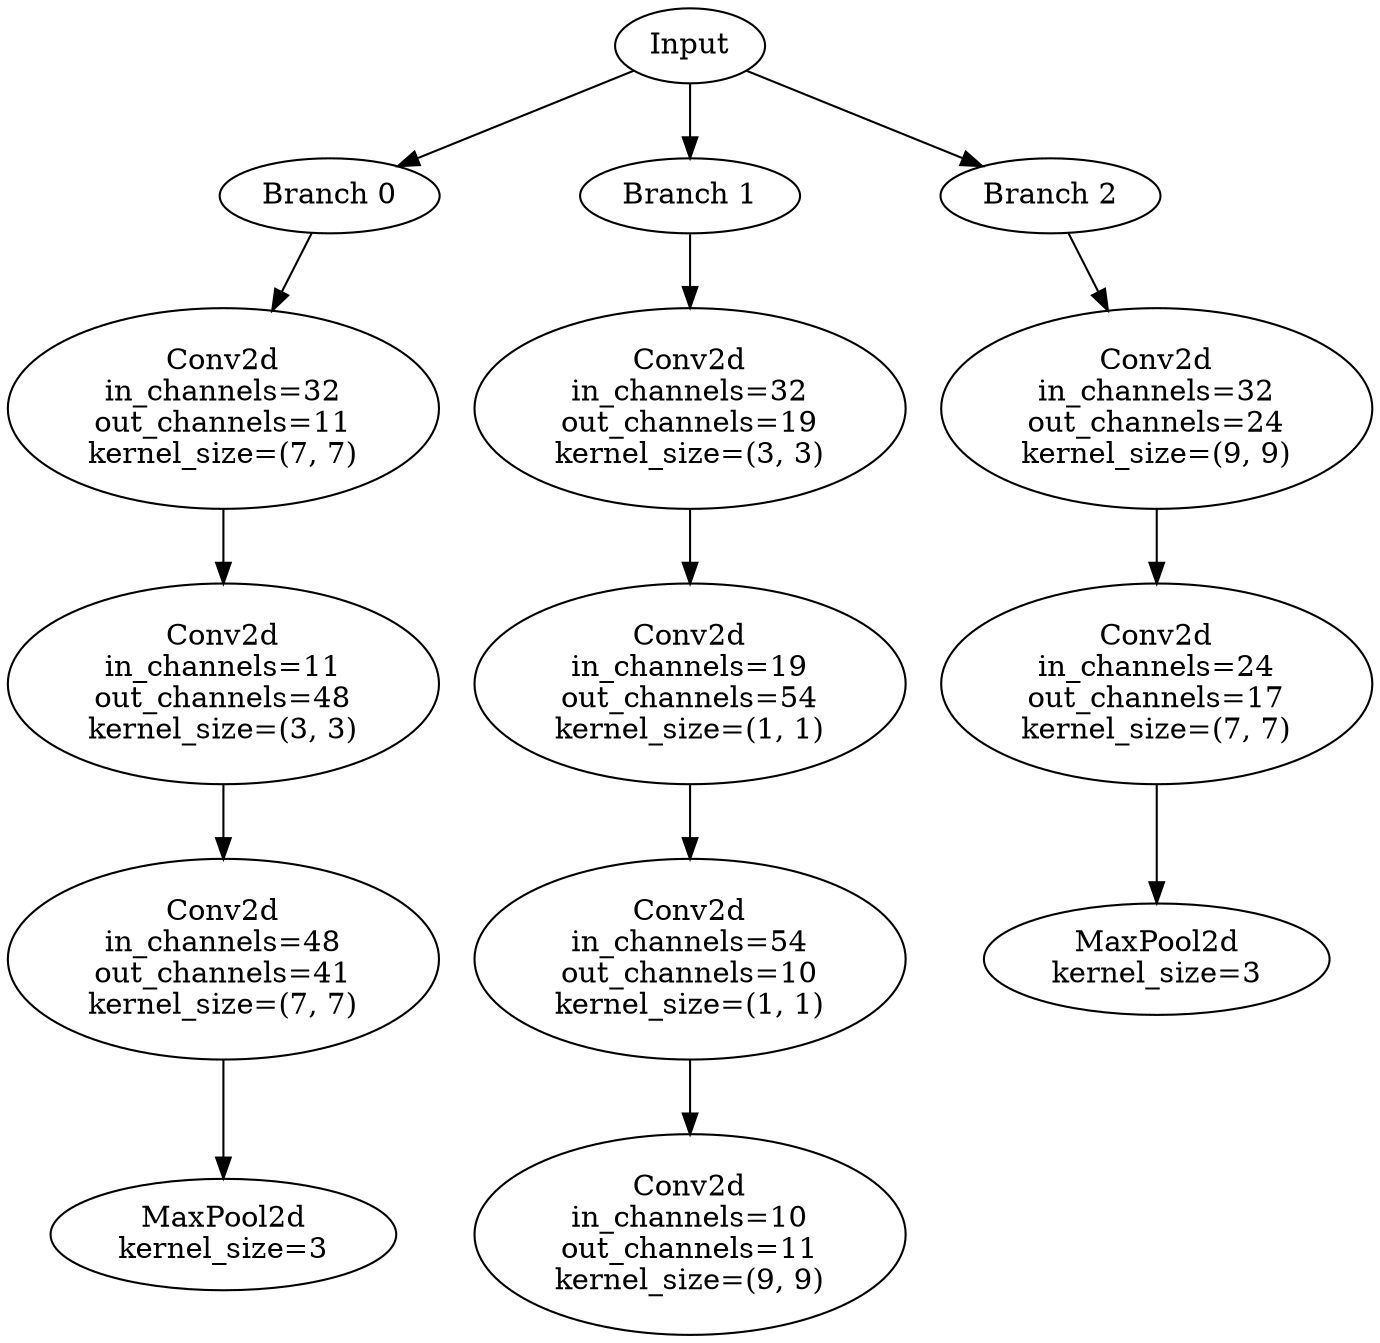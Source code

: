 // Inception Module - Coral 13
digraph {
	Input [label=Input]
	Branch_0 [label="Branch 0"]
	Input -> Branch_0
	Branch_0_Layer_0 [label="Conv2d
in_channels=32
out_channels=11
kernel_size=(7, 7)"]
	Branch_0 -> Branch_0_Layer_0
	Branch_0_Layer_1 [label="Conv2d
in_channels=11
out_channels=48
kernel_size=(3, 3)"]
	Branch_0_Layer_0 -> Branch_0_Layer_1
	Branch_0_Layer_2 [label="Conv2d
in_channels=48
out_channels=41
kernel_size=(7, 7)"]
	Branch_0_Layer_1 -> Branch_0_Layer_2
	Branch_0_Layer_3 [label="MaxPool2d
kernel_size=3"]
	Branch_0_Layer_2 -> Branch_0_Layer_3
	Branch_1 [label="Branch 1"]
	Input -> Branch_1
	Branch_1_Layer_0 [label="Conv2d
in_channels=32
out_channels=19
kernel_size=(3, 3)"]
	Branch_1 -> Branch_1_Layer_0
	Branch_1_Layer_1 [label="Conv2d
in_channels=19
out_channels=54
kernel_size=(1, 1)"]
	Branch_1_Layer_0 -> Branch_1_Layer_1
	Branch_1_Layer_2 [label="Conv2d
in_channels=54
out_channels=10
kernel_size=(1, 1)"]
	Branch_1_Layer_1 -> Branch_1_Layer_2
	Branch_1_Layer_3 [label="Conv2d
in_channels=10
out_channels=11
kernel_size=(9, 9)"]
	Branch_1_Layer_2 -> Branch_1_Layer_3
	Branch_2 [label="Branch 2"]
	Input -> Branch_2
	Branch_2_Layer_0 [label="Conv2d
in_channels=32
out_channels=24
kernel_size=(9, 9)"]
	Branch_2 -> Branch_2_Layer_0
	Branch_2_Layer_1 [label="Conv2d
in_channels=24
out_channels=17
kernel_size=(7, 7)"]
	Branch_2_Layer_0 -> Branch_2_Layer_1
	Branch_2_Layer_2 [label="MaxPool2d
kernel_size=3"]
	Branch_2_Layer_1 -> Branch_2_Layer_2
}
